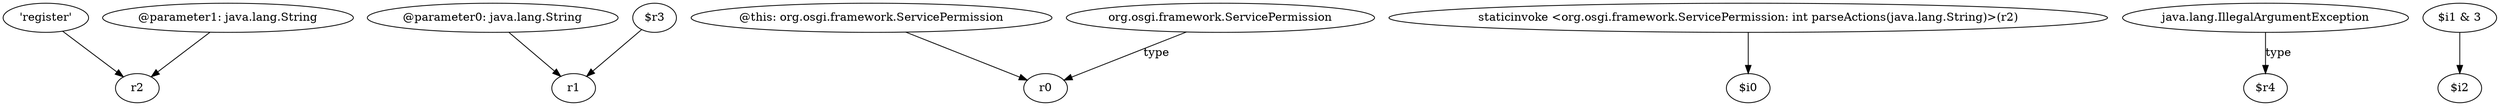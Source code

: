 digraph g {
0[label="'register'"]
1[label="r2"]
0->1[label=""]
2[label="@parameter0: java.lang.String"]
3[label="r1"]
2->3[label=""]
4[label="@this: org.osgi.framework.ServicePermission"]
5[label="r0"]
4->5[label=""]
6[label="@parameter1: java.lang.String"]
6->1[label=""]
7[label="staticinvoke <org.osgi.framework.ServicePermission: int parseActions(java.lang.String)>(r2)"]
8[label="$i0"]
7->8[label=""]
9[label="java.lang.IllegalArgumentException"]
10[label="$r4"]
9->10[label="type"]
11[label="$i1 & 3"]
12[label="$i2"]
11->12[label=""]
13[label="org.osgi.framework.ServicePermission"]
13->5[label="type"]
14[label="$r3"]
14->3[label=""]
}
